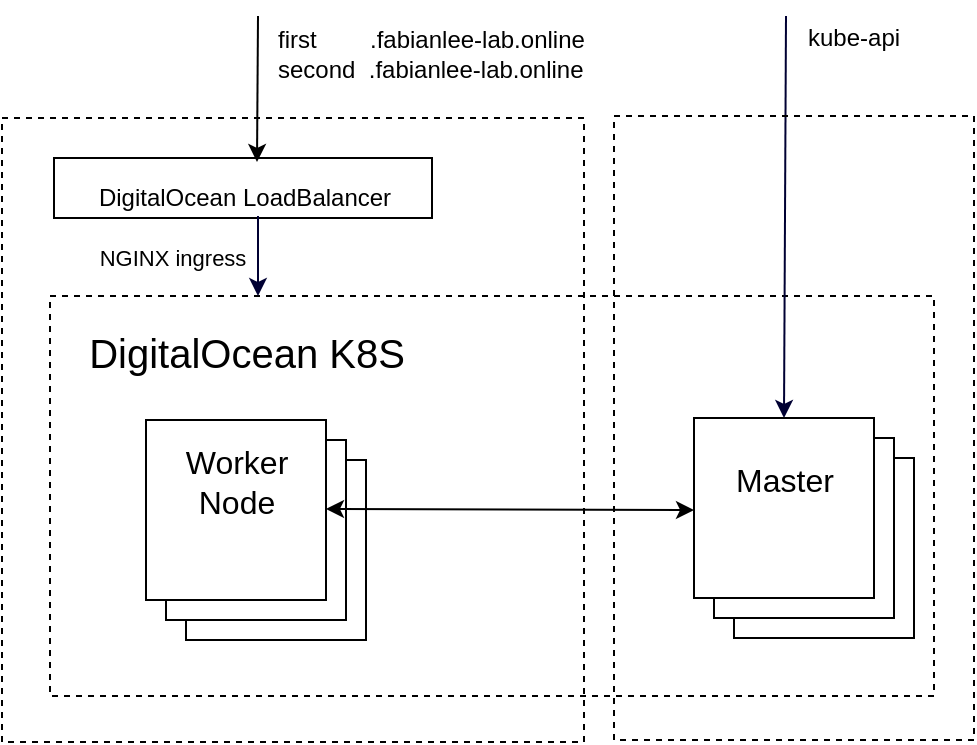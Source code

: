 <mxfile version="15.1.4" type="github">
  <diagram id="VB9oeREZIh7mgtoJLLE9" name="Page-1">
    <mxGraphModel dx="915" dy="707" grid="1" gridSize="10" guides="1" tooltips="1" connect="1" arrows="1" fold="1" page="1" pageScale="1" pageWidth="850" pageHeight="1100" math="0" shadow="0">
      <root>
        <mxCell id="0" />
        <mxCell id="1" parent="0" />
        <mxCell id="XFotkXhgIL5gJBn1SHlW-3" value="" style="rounded=0;whiteSpace=wrap;html=1;dashed=1;" parent="1" vertex="1">
          <mxGeometry x="88" y="260" width="442" height="200" as="geometry" />
        </mxCell>
        <mxCell id="xLowilmjjYXXcMjxSkcq-2" value="" style="whiteSpace=wrap;html=1;aspect=fixed;" parent="1" vertex="1">
          <mxGeometry x="156" y="342" width="90" height="90" as="geometry" />
        </mxCell>
        <mxCell id="xLowilmjjYXXcMjxSkcq-1" value="" style="whiteSpace=wrap;html=1;aspect=fixed;" parent="1" vertex="1">
          <mxGeometry x="146" y="332" width="90" height="90" as="geometry" />
        </mxCell>
        <mxCell id="XFotkXhgIL5gJBn1SHlW-38" value="" style="rounded=0;whiteSpace=wrap;html=1;fontSize=16;dashed=1;fillColor=none;" parent="1" vertex="1">
          <mxGeometry x="64" y="171" width="291" height="312" as="geometry" />
        </mxCell>
        <mxCell id="XFotkXhgIL5gJBn1SHlW-1" value="" style="rounded=0;whiteSpace=wrap;html=1;" parent="1" vertex="1">
          <mxGeometry x="90" y="191" width="189" height="30" as="geometry" />
        </mxCell>
        <mxCell id="XFotkXhgIL5gJBn1SHlW-2" value="DigitalOcean LoadBalancer" style="text;html=1;align=center;verticalAlign=middle;resizable=0;points=[];autosize=1;strokeColor=none;fontSize=12;" parent="1" vertex="1">
          <mxGeometry x="104.5" y="201" width="160" height="20" as="geometry" />
        </mxCell>
        <mxCell id="XFotkXhgIL5gJBn1SHlW-4" value="DigitalOcean K8S" style="text;html=1;align=center;verticalAlign=middle;resizable=0;points=[];autosize=1;strokeColor=none;fontSize=20;" parent="1" vertex="1">
          <mxGeometry x="101" y="273" width="170" height="30" as="geometry" />
        </mxCell>
        <mxCell id="XFotkXhgIL5gJBn1SHlW-5" value="" style="whiteSpace=wrap;html=1;aspect=fixed;" parent="1" vertex="1">
          <mxGeometry x="136" y="322" width="90" height="90" as="geometry" />
        </mxCell>
        <mxCell id="XFotkXhgIL5gJBn1SHlW-6" value="&lt;div&gt;Worker&lt;/div&gt;&lt;div&gt;Node&lt;/div&gt;" style="text;html=1;align=center;verticalAlign=middle;resizable=0;points=[];autosize=1;strokeColor=none;fontSize=16;" parent="1" vertex="1">
          <mxGeometry x="146" y="333" width="70" height="40" as="geometry" />
        </mxCell>
        <mxCell id="XFotkXhgIL5gJBn1SHlW-39" value="kube-api" style="text;html=1;align=left;verticalAlign=middle;resizable=0;points=[];autosize=1;strokeColor=none;" parent="1" vertex="1">
          <mxGeometry x="465" y="121" width="60" height="20" as="geometry" />
        </mxCell>
        <mxCell id="XFotkXhgIL5gJBn1SHlW-51" value="&lt;div&gt;first&amp;nbsp;&amp;nbsp;&amp;nbsp;&amp;nbsp;&amp;nbsp;&amp;nbsp;&amp;nbsp; .fabianlee-lab.online&lt;/div&gt;&lt;div&gt;second&amp;nbsp; .fabianlee-lab.online&lt;/div&gt;" style="text;html=1;align=left;verticalAlign=middle;resizable=0;points=[];autosize=1;strokeColor=none;" parent="1" vertex="1">
          <mxGeometry x="200" y="124" width="170" height="30" as="geometry" />
        </mxCell>
        <mxCell id="XFotkXhgIL5gJBn1SHlW-54" value="" style="endArrow=none;startArrow=classic;html=1;fontSize=16;fillColor=#f5f5f5;rounded=0;startFill=1;endFill=0;" parent="1" edge="1">
          <mxGeometry width="50" height="50" relative="1" as="geometry">
            <mxPoint x="191.5" y="193" as="sourcePoint" />
            <mxPoint x="192" y="120" as="targetPoint" />
          </mxGeometry>
        </mxCell>
        <mxCell id="XFotkXhgIL5gJBn1SHlW-55" value="" style="endArrow=none;startArrow=classic;html=1;fontSize=16;fillColor=#f5f5f5;rounded=0;strokeColor=#000033;exitX=0.5;exitY=0;exitDx=0;exitDy=0;endFill=0;" parent="1" source="xLowilmjjYXXcMjxSkcq-5" edge="1">
          <mxGeometry width="50" height="50" relative="1" as="geometry">
            <mxPoint x="455.75" y="172" as="sourcePoint" />
            <mxPoint x="456" y="120" as="targetPoint" />
          </mxGeometry>
        </mxCell>
        <mxCell id="XFotkXhgIL5gJBn1SHlW-61" value="NGINX ingress" style="text;html=1;align=center;verticalAlign=middle;resizable=0;points=[];autosize=1;strokeColor=none;fontSize=11;" parent="1" vertex="1">
          <mxGeometry x="104" y="231" width="90" height="20" as="geometry" />
        </mxCell>
        <mxCell id="XFotkXhgIL5gJBn1SHlW-62" value="" style="endArrow=none;startArrow=classic;html=1;fontSize=16;fillColor=#f5f5f5;rounded=0;strokeColor=#000033;endFill=0;" parent="1" edge="1">
          <mxGeometry x="163" y="239" width="50" height="50" as="geometry">
            <mxPoint x="192" y="260" as="sourcePoint" />
            <mxPoint x="192" y="220" as="targetPoint" />
          </mxGeometry>
        </mxCell>
        <mxCell id="xLowilmjjYXXcMjxSkcq-3" value="" style="whiteSpace=wrap;html=1;aspect=fixed;" parent="1" vertex="1">
          <mxGeometry x="430" y="341" width="90" height="90" as="geometry" />
        </mxCell>
        <mxCell id="xLowilmjjYXXcMjxSkcq-4" value="" style="whiteSpace=wrap;html=1;aspect=fixed;" parent="1" vertex="1">
          <mxGeometry x="420" y="331" width="90" height="90" as="geometry" />
        </mxCell>
        <mxCell id="xLowilmjjYXXcMjxSkcq-5" value="" style="whiteSpace=wrap;html=1;aspect=fixed;" parent="1" vertex="1">
          <mxGeometry x="410" y="321" width="90" height="90" as="geometry" />
        </mxCell>
        <mxCell id="xLowilmjjYXXcMjxSkcq-6" value="Master" style="text;html=1;align=center;verticalAlign=middle;resizable=0;points=[];autosize=1;strokeColor=none;fontSize=16;" parent="1" vertex="1">
          <mxGeometry x="425" y="342" width="60" height="20" as="geometry" />
        </mxCell>
        <mxCell id="xLowilmjjYXXcMjxSkcq-7" value="" style="rounded=0;whiteSpace=wrap;html=1;fontSize=16;dashed=1;fillColor=none;" parent="1" vertex="1">
          <mxGeometry x="370" y="170" width="180" height="312" as="geometry" />
        </mxCell>
        <mxCell id="xLowilmjjYXXcMjxSkcq-8" value="" style="endArrow=classic;startArrow=classic;html=1;fontSize=11;strokeColor=#000000;" parent="1" edge="1">
          <mxGeometry width="50" height="50" relative="1" as="geometry">
            <mxPoint x="226" y="366.5" as="sourcePoint" />
            <mxPoint x="410" y="367" as="targetPoint" />
          </mxGeometry>
        </mxCell>
      </root>
    </mxGraphModel>
  </diagram>
</mxfile>
